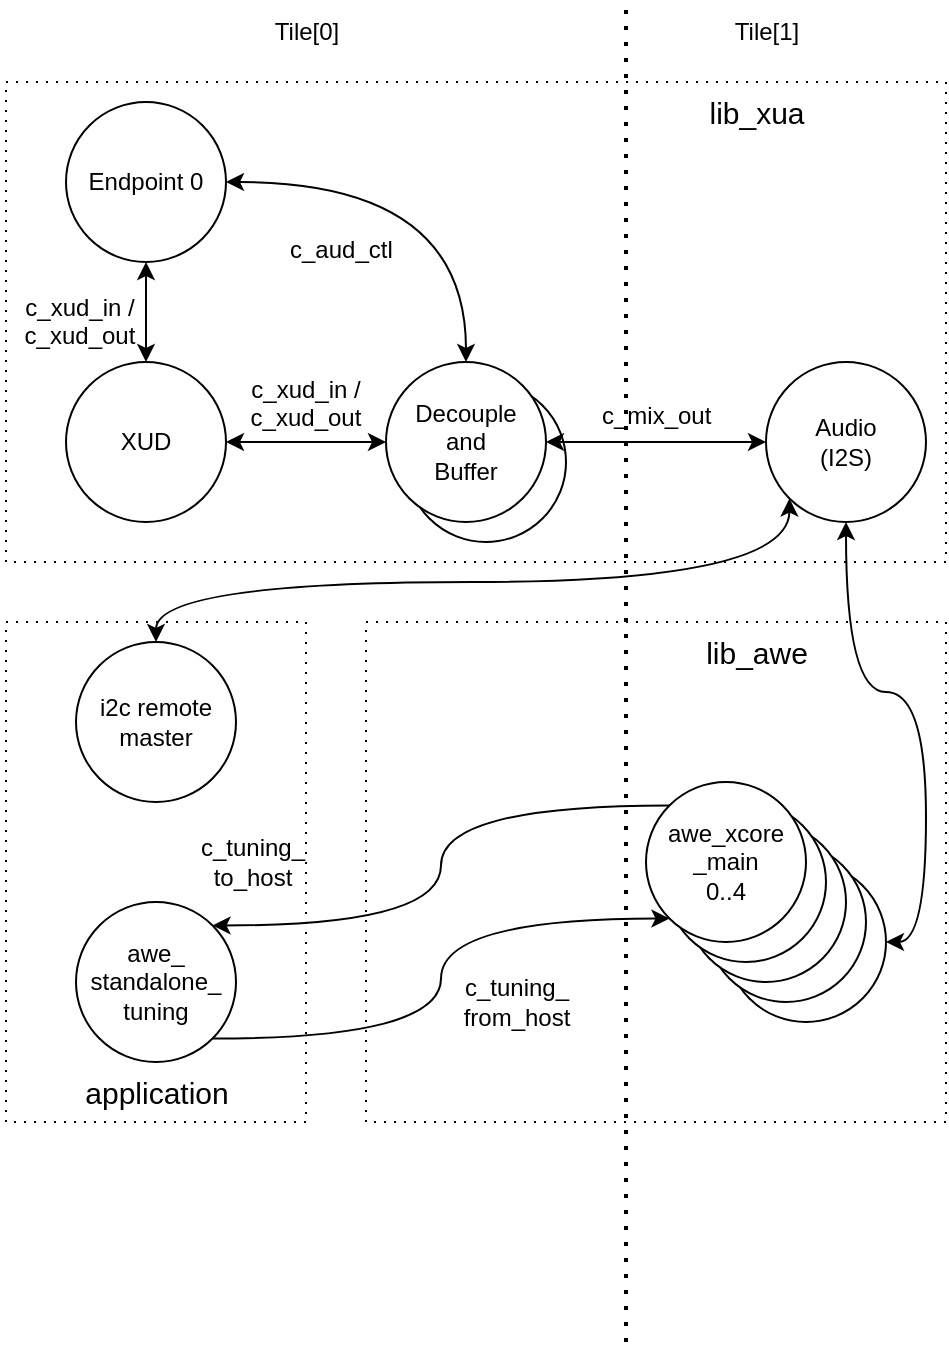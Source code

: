<mxfile version="21.2.8" type="device">
  <diagram name="Page-1" id="4fDpvOj6Ap3gWiHqsom4">
    <mxGraphModel dx="1054" dy="1451" grid="1" gridSize="10" guides="1" tooltips="1" connect="1" arrows="1" fold="1" page="1" pageScale="1" pageWidth="1169" pageHeight="827" math="0" shadow="0">
      <root>
        <mxCell id="0" />
        <mxCell id="1" parent="0" />
        <mxCell id="s2ZCeWvbByKgTgvabVwQ-24" value="" style="rounded=0;whiteSpace=wrap;html=1;fillColor=none;dashed=1;dashPattern=1 4;" parent="1" vertex="1">
          <mxGeometry x="290" y="290" width="150" height="250" as="geometry" />
        </mxCell>
        <mxCell id="s2ZCeWvbByKgTgvabVwQ-14" value="" style="rounded=0;whiteSpace=wrap;html=1;fillColor=none;dashed=1;dashPattern=1 4;" parent="1" vertex="1">
          <mxGeometry x="290" y="20" width="470" height="240" as="geometry" />
        </mxCell>
        <mxCell id="s2ZCeWvbByKgTgvabVwQ-16" value="" style="rounded=0;whiteSpace=wrap;html=1;fillColor=none;dashed=1;dashPattern=1 4;" parent="1" vertex="1">
          <mxGeometry x="470" y="290" width="290" height="250" as="geometry" />
        </mxCell>
        <mxCell id="s2ZCeWvbByKgTgvabVwQ-6" value="" style="ellipse;whiteSpace=wrap;html=1;" parent="1" vertex="1">
          <mxGeometry x="490" y="170" width="80" height="80" as="geometry" />
        </mxCell>
        <mxCell id="s2ZCeWvbByKgTgvabVwQ-4" value="" style="ellipse;whiteSpace=wrap;html=1;" parent="1" vertex="1">
          <mxGeometry x="650" y="410" width="80" height="80" as="geometry" />
        </mxCell>
        <mxCell id="s2ZCeWvbByKgTgvabVwQ-3" value="" style="ellipse;whiteSpace=wrap;html=1;" parent="1" vertex="1">
          <mxGeometry x="640" y="400" width="80" height="80" as="geometry" />
        </mxCell>
        <mxCell id="RLvPA5mO0UZJfV3lfqa0-3" value="" style="ellipse;whiteSpace=wrap;html=1;" parent="1" vertex="1">
          <mxGeometry x="630" y="390" width="80" height="80" as="geometry" />
        </mxCell>
        <mxCell id="RLvPA5mO0UZJfV3lfqa0-14" style="edgeStyle=orthogonalEdgeStyle;rounded=0;orthogonalLoop=1;jettySize=auto;html=1;exitX=0;exitY=0;exitDx=0;exitDy=0;entryX=1;entryY=0;entryDx=0;entryDy=0;curved=1;" parent="1" source="RLvPA5mO0UZJfV3lfqa0-1" target="RLvPA5mO0UZJfV3lfqa0-12" edge="1">
          <mxGeometry relative="1" as="geometry">
            <mxPoint x="390" y="370" as="sourcePoint" />
          </mxGeometry>
        </mxCell>
        <mxCell id="RLvPA5mO0UZJfV3lfqa0-10" style="edgeStyle=orthogonalEdgeStyle;rounded=0;orthogonalLoop=1;jettySize=auto;html=1;entryX=0.5;entryY=1;entryDx=0;entryDy=0;startArrow=classic;startFill=1;exitX=1;exitY=0.5;exitDx=0;exitDy=0;curved=1;" parent="1" source="s2ZCeWvbByKgTgvabVwQ-4" target="RLvPA5mO0UZJfV3lfqa0-9" edge="1">
          <mxGeometry relative="1" as="geometry">
            <mxPoint x="760" y="440" as="sourcePoint" />
          </mxGeometry>
        </mxCell>
        <mxCell id="s2ZCeWvbByKgTgvabVwQ-7" style="edgeStyle=orthogonalEdgeStyle;rounded=0;orthogonalLoop=1;jettySize=auto;html=1;exitX=0;exitY=0.5;exitDx=0;exitDy=0;entryX=1;entryY=0.5;entryDx=0;entryDy=0;startArrow=classic;startFill=1;" parent="1" source="RLvPA5mO0UZJfV3lfqa0-9" target="s2ZCeWvbByKgTgvabVwQ-5" edge="1">
          <mxGeometry relative="1" as="geometry" />
        </mxCell>
        <mxCell id="RLvPA5mO0UZJfV3lfqa0-9" value="Audio&lt;br&gt;(I2S)" style="ellipse;whiteSpace=wrap;html=1;" parent="1" vertex="1">
          <mxGeometry x="670" y="160" width="80" height="80" as="geometry" />
        </mxCell>
        <mxCell id="RLvPA5mO0UZJfV3lfqa0-13" style="edgeStyle=orthogonalEdgeStyle;rounded=0;orthogonalLoop=1;jettySize=auto;html=1;exitX=1;exitY=1;exitDx=0;exitDy=0;entryX=0;entryY=1;entryDx=0;entryDy=0;curved=1;" parent="1" source="RLvPA5mO0UZJfV3lfqa0-12" target="RLvPA5mO0UZJfV3lfqa0-1" edge="1">
          <mxGeometry relative="1" as="geometry">
            <mxPoint x="350" y="410" as="targetPoint" />
          </mxGeometry>
        </mxCell>
        <mxCell id="RLvPA5mO0UZJfV3lfqa0-12" value="awe_&lt;br&gt;standalone_&lt;br&gt;tuning" style="ellipse;whiteSpace=wrap;html=1;" parent="1" vertex="1">
          <mxGeometry x="325" y="430" width="80" height="80" as="geometry" />
        </mxCell>
        <mxCell id="RLvPA5mO0UZJfV3lfqa0-15" value="c_tuning_&lt;br&gt;from_host" style="text;html=1;align=center;verticalAlign=middle;resizable=0;points=[];autosize=1;strokeColor=none;fillColor=none;" parent="1" vertex="1">
          <mxGeometry x="505" y="460" width="80" height="40" as="geometry" />
        </mxCell>
        <mxCell id="RLvPA5mO0UZJfV3lfqa0-18" value="c_tuning_&lt;br&gt;to_host" style="text;html=1;align=center;verticalAlign=middle;resizable=0;points=[];autosize=1;strokeColor=none;fillColor=none;" parent="1" vertex="1">
          <mxGeometry x="373" y="390" width="80" height="40" as="geometry" />
        </mxCell>
        <mxCell id="RLvPA5mO0UZJfV3lfqa0-2" value="" style="ellipse;whiteSpace=wrap;html=1;" parent="1" vertex="1">
          <mxGeometry x="620" y="380" width="80" height="80" as="geometry" />
        </mxCell>
        <mxCell id="RLvPA5mO0UZJfV3lfqa0-1" value="awe_xcore&lt;br&gt;_main&lt;br&gt;0..4" style="ellipse;whiteSpace=wrap;html=1;" parent="1" vertex="1">
          <mxGeometry x="610" y="370" width="80" height="80" as="geometry" />
        </mxCell>
        <mxCell id="s2ZCeWvbByKgTgvabVwQ-5" value="Decouple&lt;br&gt;and&lt;br&gt;Buffer" style="ellipse;whiteSpace=wrap;html=1;" parent="1" vertex="1">
          <mxGeometry x="480" y="160" width="80" height="80" as="geometry" />
        </mxCell>
        <mxCell id="s2ZCeWvbByKgTgvabVwQ-9" style="edgeStyle=orthogonalEdgeStyle;rounded=0;orthogonalLoop=1;jettySize=auto;html=1;exitX=1;exitY=0.5;exitDx=0;exitDy=0;entryX=0;entryY=0.5;entryDx=0;entryDy=0;startArrow=classic;startFill=1;" parent="1" source="s2ZCeWvbByKgTgvabVwQ-8" target="s2ZCeWvbByKgTgvabVwQ-5" edge="1">
          <mxGeometry relative="1" as="geometry" />
        </mxCell>
        <mxCell id="s2ZCeWvbByKgTgvabVwQ-11" style="edgeStyle=orthogonalEdgeStyle;rounded=0;orthogonalLoop=1;jettySize=auto;html=1;exitX=0.5;exitY=0;exitDx=0;exitDy=0;entryX=0.5;entryY=1;entryDx=0;entryDy=0;startArrow=classic;startFill=1;" parent="1" source="s2ZCeWvbByKgTgvabVwQ-8" target="s2ZCeWvbByKgTgvabVwQ-10" edge="1">
          <mxGeometry relative="1" as="geometry" />
        </mxCell>
        <mxCell id="s2ZCeWvbByKgTgvabVwQ-8" value="XUD" style="ellipse;whiteSpace=wrap;html=1;" parent="1" vertex="1">
          <mxGeometry x="320" y="160" width="80" height="80" as="geometry" />
        </mxCell>
        <mxCell id="s2ZCeWvbByKgTgvabVwQ-12" style="edgeStyle=orthogonalEdgeStyle;orthogonalLoop=1;jettySize=auto;html=1;exitX=1;exitY=0.5;exitDx=0;exitDy=0;entryX=0.5;entryY=0;entryDx=0;entryDy=0;startArrow=classic;startFill=1;curved=1;" parent="1" source="s2ZCeWvbByKgTgvabVwQ-10" target="s2ZCeWvbByKgTgvabVwQ-5" edge="1">
          <mxGeometry relative="1" as="geometry" />
        </mxCell>
        <mxCell id="s2ZCeWvbByKgTgvabVwQ-10" value="Endpoint 0" style="ellipse;whiteSpace=wrap;html=1;" parent="1" vertex="1">
          <mxGeometry x="320" y="30" width="80" height="80" as="geometry" />
        </mxCell>
        <mxCell id="s2ZCeWvbByKgTgvabVwQ-17" value="lib_xua" style="text;html=1;align=center;verticalAlign=middle;resizable=0;points=[];autosize=1;strokeColor=none;fillColor=none;fontSize=15;" parent="1" vertex="1">
          <mxGeometry x="630" y="20" width="70" height="30" as="geometry" />
        </mxCell>
        <mxCell id="s2ZCeWvbByKgTgvabVwQ-18" value="lib_awe" style="text;html=1;align=center;verticalAlign=middle;resizable=0;points=[];autosize=1;strokeColor=none;fillColor=none;fontSize=15;" parent="1" vertex="1">
          <mxGeometry x="630" y="290" width="70" height="30" as="geometry" />
        </mxCell>
        <mxCell id="s2ZCeWvbByKgTgvabVwQ-20" value="c_xud_in /&lt;br&gt;c_xud_out" style="text;whiteSpace=wrap;html=1;align=center;" parent="1" vertex="1">
          <mxGeometry x="400" y="160" width="80" height="40" as="geometry" />
        </mxCell>
        <mxCell id="s2ZCeWvbByKgTgvabVwQ-21" value="c_xud_in /&lt;br&gt;c_xud_out" style="text;whiteSpace=wrap;html=1;align=center;" parent="1" vertex="1">
          <mxGeometry x="287" y="119" width="80" height="40" as="geometry" />
        </mxCell>
        <mxCell id="s2ZCeWvbByKgTgvabVwQ-22" value="c_aud_ctl" style="text;whiteSpace=wrap;html=1;" parent="1" vertex="1">
          <mxGeometry x="430" y="90" width="80" height="40" as="geometry" />
        </mxCell>
        <mxCell id="s2ZCeWvbByKgTgvabVwQ-23" value="c_mix_out" style="text;whiteSpace=wrap;html=1;" parent="1" vertex="1">
          <mxGeometry x="586" y="173" width="90" height="40" as="geometry" />
        </mxCell>
        <mxCell id="s2ZCeWvbByKgTgvabVwQ-26" value="application" style="text;html=1;align=center;verticalAlign=middle;resizable=0;points=[];autosize=1;strokeColor=none;fillColor=none;fontSize=15;" parent="1" vertex="1">
          <mxGeometry x="315" y="510" width="100" height="30" as="geometry" />
        </mxCell>
        <mxCell id="EbG6xX5wL2wGJDzyXwHR-1" style="edgeStyle=orthogonalEdgeStyle;rounded=0;orthogonalLoop=1;jettySize=auto;html=1;exitX=0.5;exitY=0;exitDx=0;exitDy=0;entryX=0;entryY=1;entryDx=0;entryDy=0;startArrow=classic;startFill=1;curved=1;" parent="1" source="EbG6xX5wL2wGJDzyXwHR-2" target="RLvPA5mO0UZJfV3lfqa0-9" edge="1">
          <mxGeometry relative="1" as="geometry">
            <mxPoint x="777" y="248" as="targetPoint" />
          </mxGeometry>
        </mxCell>
        <mxCell id="EbG6xX5wL2wGJDzyXwHR-2" value="i2c remote master" style="ellipse;whiteSpace=wrap;html=1;" parent="1" vertex="1">
          <mxGeometry x="325" y="300" width="80" height="80" as="geometry" />
        </mxCell>
        <mxCell id="WukCyzdANew3QvLBoNNb-1" value="Tile[1]" style="text;html=1;align=center;verticalAlign=middle;resizable=0;points=[];autosize=1;strokeColor=none;fillColor=none;" parent="1" vertex="1">
          <mxGeometry x="640" y="-20" width="60" height="30" as="geometry" />
        </mxCell>
        <mxCell id="WukCyzdANew3QvLBoNNb-2" value="Tile[0]" style="text;html=1;align=center;verticalAlign=middle;resizable=0;points=[];autosize=1;strokeColor=none;fillColor=none;" parent="1" vertex="1">
          <mxGeometry x="410" y="-20" width="60" height="30" as="geometry" />
        </mxCell>
        <mxCell id="dMZ_BBg6TpExUivcA0zT-1" value="" style="endArrow=none;dashed=1;html=1;dashPattern=1 3;strokeWidth=2;rounded=0;" parent="1" edge="1">
          <mxGeometry width="50" height="50" relative="1" as="geometry">
            <mxPoint x="600" y="650" as="sourcePoint" />
            <mxPoint x="600" y="-20" as="targetPoint" />
          </mxGeometry>
        </mxCell>
      </root>
    </mxGraphModel>
  </diagram>
</mxfile>
